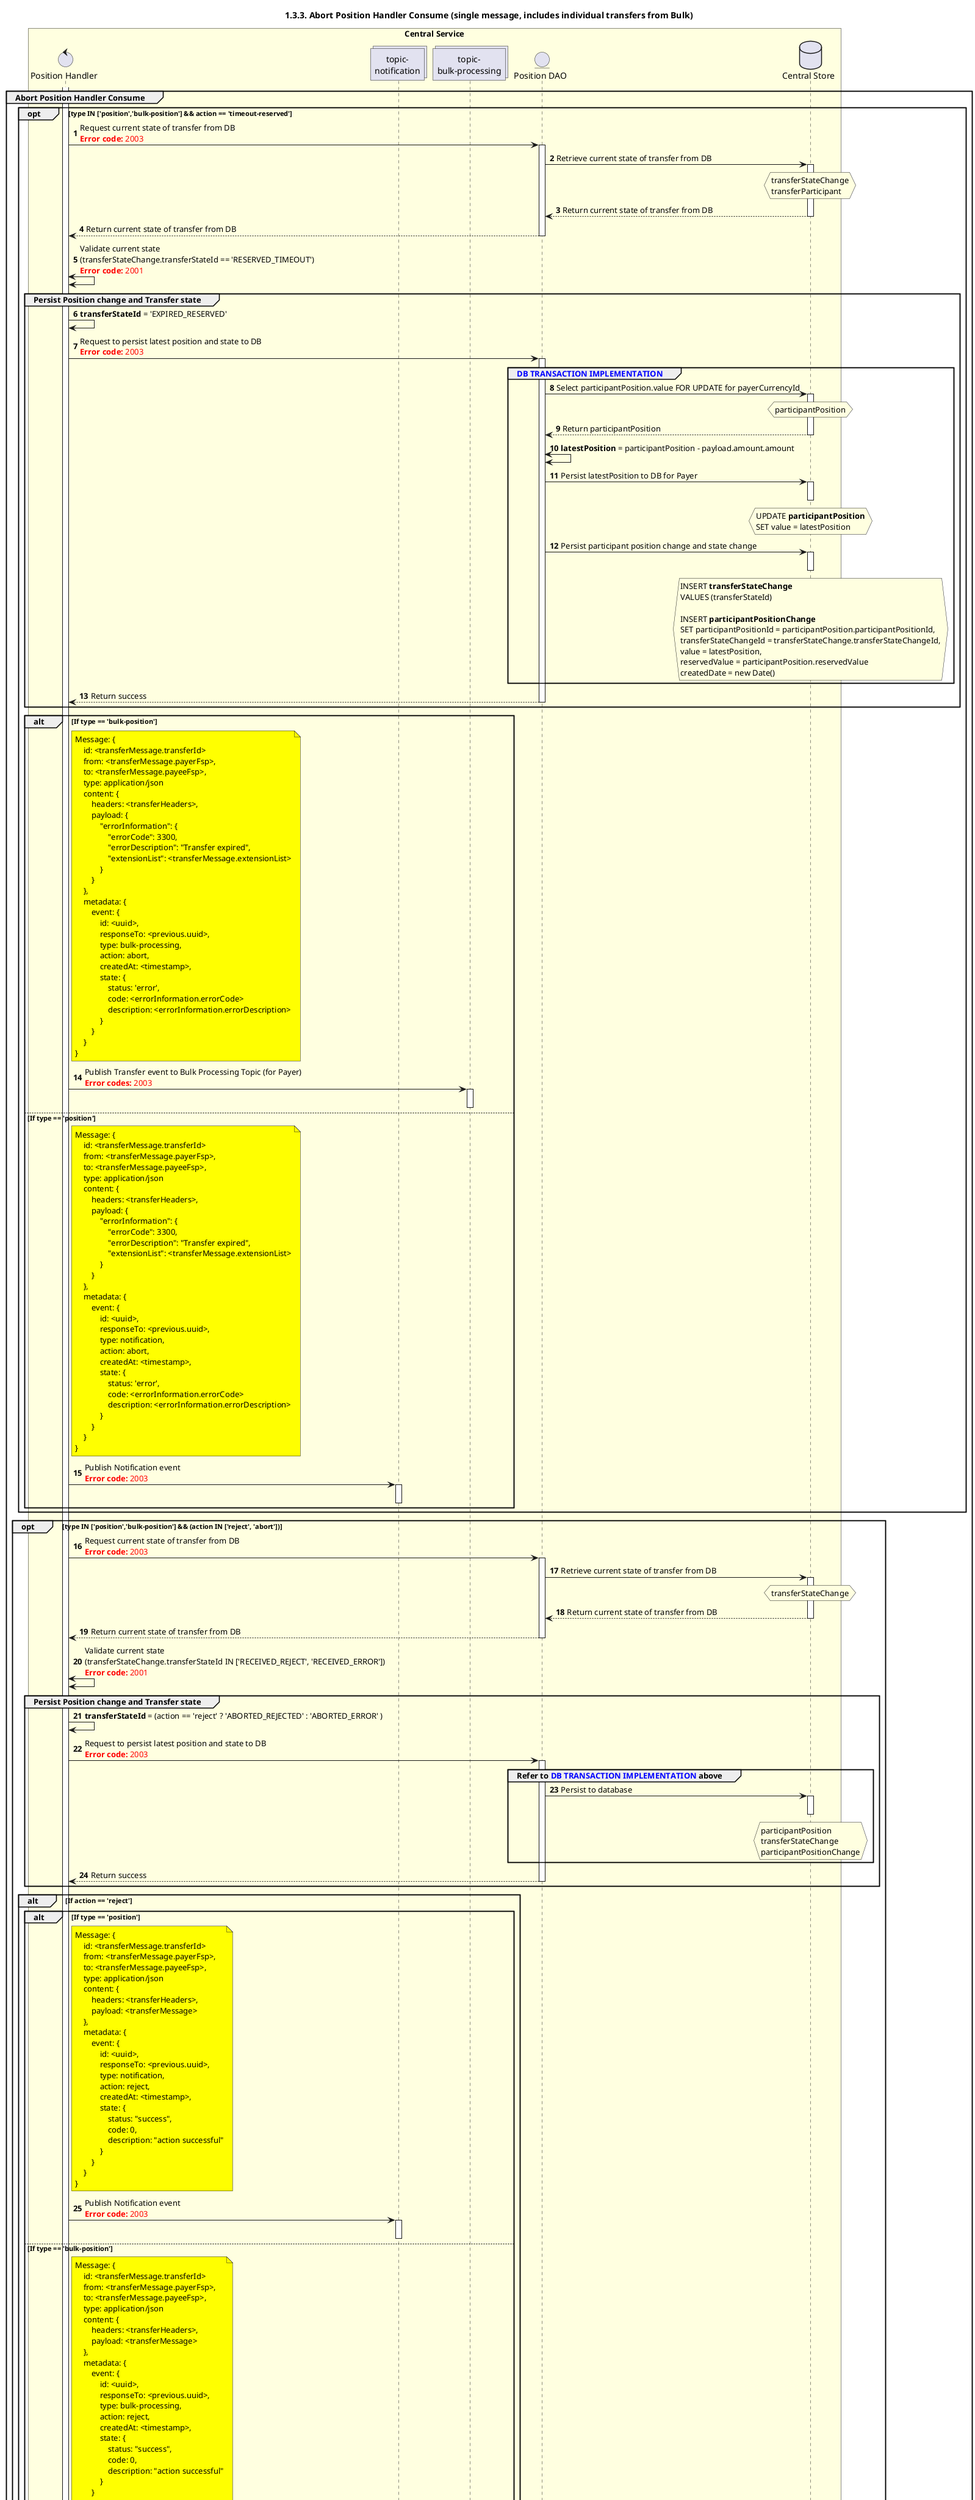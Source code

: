 /'*****
 License
 --------------
 Copyright © 2017 Bill & Melinda Gates Foundation
 The Mojaloop files are made available by the Bill & Melinda Gates Foundation under the Apache License, Version 2.0 (the "License") and you may not use these files except in compliance with the License. You may obtain a copy of the License at
 http://www.apache.org/licenses/LICENSE-2.0
 Unless required by applicable law or agreed to in writing, the Mojaloop files are distributed on an "AS IS" BASIS, WITHOUT WARRANTIES OR CONDITIONS OF ANY KIND, either express or implied. See the License for the specific language governing permissions and limitations under the License.
 Contributors
 --------------
 This is the official list of the Mojaloop project contributors for this file.
 Names of the original copyright holders (individuals or organizations)
 should be listed with a '*' in the first column. People who have
 contributed from an organization can be listed under the organization
 that actually holds the copyright for their contributions (see the
 Gates Foundation organization for an example). Those individuals should have
 their names indented and be marked with a '-'. Email address can be added
 optionally within square brackets <email>.
 * Gates Foundation
 - Name Surname <name.surname@gatesfoundation.com>

 * Georgi Georgiev <georgi.georgiev@modusbox.com>
 * Rajiv Mothilal <rajiv.mothilal@modusbox.com>
 * Sam Kummary <sam@modusbox.com>
 -------------
 ******'/

@startuml
' declate title
title 1.3.3. Abort Position Handler Consume (single message, includes individual transfers from Bulk)

autonumber

' Actor Keys:
'   boundary - APIs/Interfaces, etc
'   collections - Kafka Topics
'   control - Kafka Consumers
'   entity - Database Access Objects
'   database - Database Persistence Store

' declare actors
control "Position Handler" as POS_HANDLER
entity "Position DAO" as POS_DAO
collections "topic-\nnotification" as TOPIC_NOTIFICATIONS
collections "topic-\nbulk-processing" as TOPIC_BULK_PROCESSING
database "Central Store" as DB

box "Central Service" #LightYellow
    participant POS_HANDLER
    participant TOPIC_NOTIFICATIONS
    participant TOPIC_BULK_PROCESSING
    participant POS_DAO
    participant DB
end box

' start flow
activate POS_HANDLER
group Abort Position Handler Consume
    opt type IN ['position','bulk-position'] && action == 'timeout-reserved'
        POS_HANDLER -> POS_DAO: Request current state of transfer from DB\n<color #FF0000><b>Error code:</b> 2003</color>
        activate POS_DAO
        POS_DAO -> DB: Retrieve current state of transfer from DB
        activate DB
        hnote over DB #lightyellow
            transferStateChange
            transferParticipant
        end note
        DB --> POS_DAO: Return current state of transfer from DB
        deactivate DB
        POS_DAO --> POS_HANDLER: Return current state of transfer from DB
        deactivate POS_DAO
        POS_HANDLER <-> POS_HANDLER: Validate current state \n(transferStateChange.transferStateId == 'RESERVED_TIMEOUT')\n<color #FF0000><b>Error code:</b> 2001</color>

        group Persist Position change and Transfer state
            POS_HANDLER -> POS_HANDLER: **transferStateId** = 'EXPIRED_RESERVED'
            POS_HANDLER -> POS_DAO: Request to persist latest position and state to DB\n<color #FF0000><b>Error code:</b> 2003</color>
            group <color #blue>DB TRANSACTION IMPLEMENTATION</color>
                activate POS_DAO
                POS_DAO -> DB: Select participantPosition.value FOR UPDATE for payerCurrencyId
                activate DB
                hnote over DB #lightyellow
                    participantPosition
                end note
                DB --> POS_DAO: Return participantPosition
                deactivate DB
                POS_DAO <-> POS_DAO: **latestPosition** = participantPosition - payload.amount.amount
                POS_DAO->DB: Persist latestPosition to DB for Payer
                hnote over DB #lightyellow
                    UPDATE **participantPosition**
                    SET value = latestPosition
                end note
                activate DB
                deactivate DB
                POS_DAO -> DB: Persist participant position change and state change
                hnote over DB #lightyellow
                        INSERT **transferStateChange** 
                        VALUES (transferStateId)

                        INSERT **participantPositionChange**
                        SET participantPositionId = participantPosition.participantPositionId,
                        transferStateChangeId = transferStateChange.transferStateChangeId,
                        value = latestPosition,
                        reservedValue = participantPosition.reservedValue
                        createdDate = new Date()
                end note
                activate DB
                deactivate DB
            end
            POS_DAO --> POS_HANDLER: Return success
            deactivate POS_DAO
        end
        alt If type == 'bulk-position'
            note right of POS_HANDLER #yellow
            Message: {
                id: <transferMessage.transferId>
                from: <transferMessage.payerFsp>,
                to: <transferMessage.payeeFsp>,
                type: application/json
                content: {
                    headers: <transferHeaders>,
                    payload: {
                        "errorInformation": {
                            "errorCode": 3300,
                            "errorDescription": "Transfer expired",
                            "extensionList": <transferMessage.extensionList>
                        }
                    }
                },
                metadata: {
                    event: {
                        id: <uuid>,
                        responseTo: <previous.uuid>,
                        type: bulk-processing,
                        action: abort,
                        createdAt: <timestamp>,
                        state: {
                            status: 'error',
                            code: <errorInformation.errorCode>
                            description: <errorInformation.errorDescription>
                        }
                    }
                }
            }
            end note
            POS_HANDLER -> TOPIC_BULK_PROCESSING: Publish Transfer event to Bulk Processing Topic (for Payer) \n<color #FF0000><b>Error codes:</b> 2003</color>
            activate TOPIC_BULK_PROCESSING
            deactivate TOPIC_BULK_PROCESSING
        else If type == 'position'
            note right of POS_HANDLER #yellow
                Message: {
                    id: <transferMessage.transferId>
                    from: <transferMessage.payerFsp>,
                    to: <transferMessage.payeeFsp>,
                    type: application/json
                    content: {
                        headers: <transferHeaders>,
                        payload: {
                            "errorInformation": {
                                "errorCode": 3300,
                                "errorDescription": "Transfer expired",
                                "extensionList": <transferMessage.extensionList>
                            }
                        }
                    },
                    metadata: {
                        event: {
                            id: <uuid>,
                            responseTo: <previous.uuid>,
                            type: notification,
                            action: abort,
                            createdAt: <timestamp>,
                            state: {
                                status: 'error',
                                code: <errorInformation.errorCode>
                                description: <errorInformation.errorDescription>
                            }
                        }
                    }
                }
            end note
            POS_HANDLER -> TOPIC_NOTIFICATIONS: Publish Notification event\n<color #FF0000><b>Error code:</b> 2003</color>
            activate TOPIC_NOTIFICATIONS
            deactivate TOPIC_NOTIFICATIONS
        end
    end
    opt type IN ['position','bulk-position'] && (action IN ['reject', 'abort'])
        POS_HANDLER -> POS_DAO: Request current state of transfer from DB\n<color #FF0000><b>Error code:</b> 2003</color>
        activate POS_DAO
        POS_DAO -> DB: Retrieve current state of transfer from DB
        activate DB
        hnote over DB #lightyellow
            transferStateChange
        end note
        DB --> POS_DAO: Return current state of transfer from DB
        deactivate DB
        POS_DAO --> POS_HANDLER: Return current state of transfer from DB
        deactivate POS_DAO
        POS_HANDLER <-> POS_HANDLER: Validate current state \n(transferStateChange.transferStateId IN ['RECEIVED_REJECT', 'RECEIVED_ERROR'])\n<color #FF0000><b>Error code:</b> 2001</color>

        group Persist Position change and Transfer state
            POS_HANDLER -> POS_HANDLER: **transferStateId** = (action == 'reject' ? 'ABORTED_REJECTED' : 'ABORTED_ERROR' )
            POS_HANDLER -> POS_DAO: Request to persist latest position and state to DB\n<color #FF0000><b>Error code:</b> 2003</color>
            group Refer to <color #blue>DB TRANSACTION IMPLEMENTATION</color> above
                activate POS_DAO
                POS_DAO -> DB: Persist to database
                activate DB
                deactivate DB
                hnote over DB #lightyellow
                    participantPosition
                    transferStateChange
                    participantPositionChange
                end note
            end
            POS_DAO --> POS_HANDLER: Return success
            deactivate POS_DAO
        end
        alt If action == 'reject'
            alt If type == 'position'
                note right of POS_HANDLER #yellow
                    Message: {
                        id: <transferMessage.transferId>
                        from: <transferMessage.payerFsp>,
                        to: <transferMessage.payeeFsp>,
                        type: application/json
                        content: {
                            headers: <transferHeaders>,
                            payload: <transferMessage>
                        },
                        metadata: {
                            event: {
                                id: <uuid>,
                                responseTo: <previous.uuid>,
                                type: notification,
                                action: reject,
                                createdAt: <timestamp>,
                                state: {
                                    status: "success",
                                    code: 0,
                                    description: "action successful"
                                }
                            }
                        }
                    }
                end note
                POS_HANDLER -> TOPIC_NOTIFICATIONS: Publish Notification event\n<color #FF0000><b>Error code:</b> 2003</color>
                activate TOPIC_NOTIFICATIONS
                deactivate TOPIC_NOTIFICATIONS
            else If type == 'bulk-position'
                note right of POS_HANDLER #yellow
                    Message: {
                        id: <transferMessage.transferId>
                        from: <transferMessage.payerFsp>,
                        to: <transferMessage.payeeFsp>,
                        type: application/json
                        content: {
                            headers: <transferHeaders>,
                            payload: <transferMessage>
                        },
                        metadata: {
                            event: {
                                id: <uuid>,
                                responseTo: <previous.uuid>,
                                type: bulk-processing,
                                action: reject,
                                createdAt: <timestamp>,
                                state: {
                                    status: "success",
                                    code: 0,
                                    description: "action successful"
                                }
                            }
                        }
                    }
                end note
                POS_HANDLER -> TOPIC_BULK_PROCESSING: Publish Notification event\n<color #FF0000><b>Error code:</b> 2003</color>
                activate TOPIC_BULK_PROCESSING
                deactivate TOPIC_BULK_PROCESSING
            end
        else action == 'abort'
            note right of POS_HANDLER #yellow
                Message: {
                    id: <transferMessage.transferId>
                    from: <transferMessage.payerFsp>,
                    to: <transferMessage.payeeFsp>,
                    type: application/json
                    content: {
                        headers: <transferHeaders>,
                        payload: <transferMessage>
                    },
                    metadata: {
                        event: {
                            id: <uuid>,
                            responseTo: <previous.uuid>,
                            type: notification,
                            action: abort,
                            createdAt: <timestamp>,
                            state: {
                                status: 'error',
                                code: <payload.errorInformation.errorCode || 5000>
                                description: <payload.errorInformation.errorDescription>
                            }
                        }
                    }
                }
            end note
            POS_HANDLER -> TOPIC_NOTIFICATIONS: Publish Notification event\n<color #FF0000><b>Error code:</b> 2003</color>
            activate TOPIC_NOTIFICATIONS
            deactivate TOPIC_NOTIFICATIONS
        end
    end

    ' TODO: We do not see how this scenario will be triggered
    opt type IN ['position','bulk-position'] && action == 'fail' (Unable to currently trigger this scenario)
        POS_HANDLER -> POS_DAO: Request current state of transfer from DB\n<color #FF0000><b>Error code:</b> 2003</color>
        activate POS_DAO
        POS_DAO -> DB: Retrieve current state of transfer from DB
        activate DB
        hnote over DB #lightyellow
            transferStateChange
        end note
        DB --> POS_DAO: Return current state of transfer from DB
        deactivate DB
        POS_DAO --> POS_HANDLER: Return current state of transfer from DB
        deactivate POS_DAO
        POS_HANDLER <-> POS_HANDLER: Validate current state (transferStateChange.transferStateId == 'FAILED')

        group Persist Position change and Transfer state
            POS_HANDLER -> POS_HANDLER: **transferStateId** = 'FAILED'
            POS_HANDLER -> POS_DAO: Request to persist latest position and state to DB\n<color #FF0000><b>Error code:</b> 2003</color>
            group Refer to <color #blue>DB TRANSACTION IMPLEMENTATION</color> above
                activate POS_DAO
                POS_DAO -> DB: Persist to database
                activate DB
                deactivate DB
                hnote over DB #lightyellow
                    participantPosition
                    transferStateChange
                    participantPositionChange
                end note
            end
            POS_DAO --> POS_HANDLER: Return success
            deactivate POS_DAO
        end
        alt If type =='position'
            note right of POS_HANDLER #yellow
                Message: {
                    id: <transferMessage.transferId>
                    from: <transferMessage.payerFsp>,
                    to: <transferMessage.payeeFsp>,
                    type: application/json
                    content: {
                        headers: <transferHeaders>,
                        payload: {
                            "errorInformation": {
                                "errorCode": 3100,
                                "errorDescription": "Transfer failed",
                                "extensionList": <transferMessage.extensionList>
                            }
                        }
                    },
                    metadata: {
                        event: {
                            id: <uuid>,
                            responseTo: <previous.uuid>,
                            type: notification,
                            action: abort,
                            createdAt: <timestamp>,
                            state: {
                                status: 'error',
                                code: <errorInformation.errorCode>
                                description: <errorInformation.errorDescription>
                            }
                        }
                    }
                }
            end note
            POS_HANDLER -> TOPIC_NOTIFICATIONS: Publish Notification event\n<color #FF0000><b>Error code:</b> 2003</color>
            activate TOPIC_NOTIFICATIONS
            deactivate TOPIC_NOTIFICATIONS
        else If type =='bulk-position'
            note right of POS_HANDLER #yellow
                Message: {
                    id: <transferMessage.transferId>
                    from: <transferMessage.payerFsp>,
                    to: <transferMessage.payeeFsp>,
                    type: application/json
                    content: {
                        headers: <transferHeaders>,
                        payload: {
                            "errorInformation": {
                                "errorCode": 3100,
                                "errorDescription": "Transfer failed",
                                "extensionList": <transferMessage.extensionList>
                            }
                        }
                    },
                    metadata: {
                        event: {
                            id: <uuid>,
                            responseTo: <previous.uuid>,
                            type: bulk-processing,
                            action: abort,
                            createdAt: <timestamp>,
                            state: {
                                status: 'error',
                                code: <errorInformation.errorCode>
                                description: <errorInformation.errorDescription>
                            }
                        }
                    }
                }
            end note
            POS_HANDLER -> TOPIC_BULK_PROCESSING: Publish Notification event\n<color #FF0000><b>Error code:</b> 2003</color>
            activate TOPIC_BULK_PROCESSING
            deactivate TOPIC_BULK_PROCESSING
        end
    end
end
deactivate POS_HANDLER
@enduml
